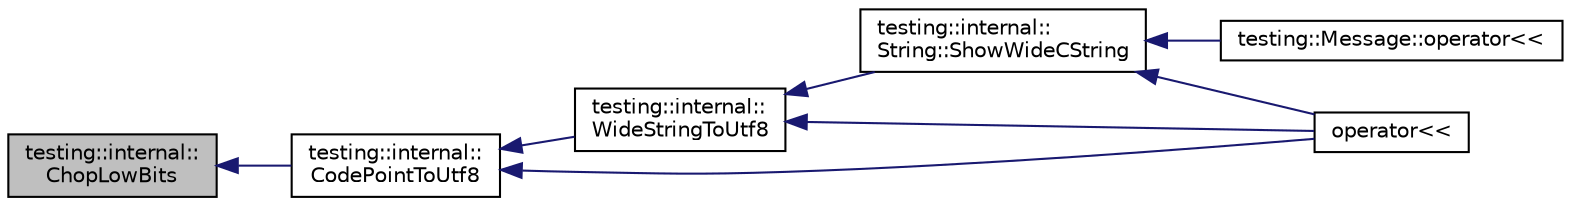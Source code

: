 digraph "testing::internal::ChopLowBits"
{
  edge [fontname="Helvetica",fontsize="10",labelfontname="Helvetica",labelfontsize="10"];
  node [fontname="Helvetica",fontsize="10",shape=record];
  rankdir="LR";
  Node350 [label="testing::internal::\lChopLowBits",height=0.2,width=0.4,color="black", fillcolor="grey75", style="filled", fontcolor="black"];
  Node350 -> Node351 [dir="back",color="midnightblue",fontsize="10",style="solid",fontname="Helvetica"];
  Node351 [label="testing::internal::\lCodePointToUtf8",height=0.2,width=0.4,color="black", fillcolor="white", style="filled",URL="$d0/da7/namespacetesting_1_1internal.html#a0c0f9558efb9abb965851c4738cdc725"];
  Node351 -> Node352 [dir="back",color="midnightblue",fontsize="10",style="solid",fontname="Helvetica"];
  Node352 [label="testing::internal::\lWideStringToUtf8",height=0.2,width=0.4,color="black", fillcolor="white", style="filled",URL="$d0/da7/namespacetesting_1_1internal.html#a05b8c86ff38243f34d8f839a0eadefb1"];
  Node352 -> Node353 [dir="back",color="midnightblue",fontsize="10",style="solid",fontname="Helvetica"];
  Node353 [label="testing::internal::\lString::ShowWideCString",height=0.2,width=0.4,color="black", fillcolor="white", style="filled",URL="$d0/dde/classtesting_1_1internal_1_1_string.html#aaf7e376ff580677ea4954d5913d5b917"];
  Node353 -> Node354 [dir="back",color="midnightblue",fontsize="10",style="solid",fontname="Helvetica"];
  Node354 [label="testing::Message::operator\<\<",height=0.2,width=0.4,color="black", fillcolor="white", style="filled",URL="$d2/da9/classtesting_1_1_message.html#ac0db9c22535b28bc863bfd0a1fdf7e14"];
  Node353 -> Node355 [dir="back",color="midnightblue",fontsize="10",style="solid",fontname="Helvetica"];
  Node355 [label="operator\<\<",height=0.2,width=0.4,color="black", fillcolor="white", style="filled",URL="$df/d01/gtest__unittest_8cc.html#a5f23eac320bc1c1dcd3cec464e31b5c6"];
  Node352 -> Node355 [dir="back",color="midnightblue",fontsize="10",style="solid",fontname="Helvetica"];
  Node351 -> Node355 [dir="back",color="midnightblue",fontsize="10",style="solid",fontname="Helvetica"];
}
